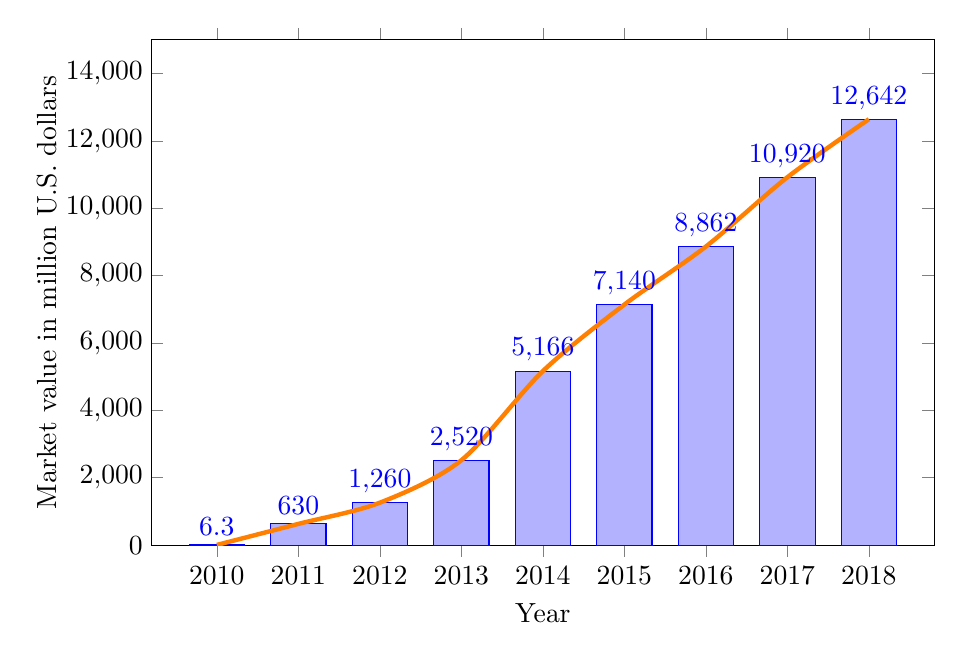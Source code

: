 \begin{tikzpicture}
    \begin{axis}[
        height=8cm,
        width=0.95\textwidth,
        xlabel={Year},
        ylabel={Market value in million U.S. dollars},
        yticklabel style={align=right,inner sep=0pt,xshift=-0.3em},
        scaled y ticks = false,
        nodes near coords align={vertical},
        nodes near coords,
        xtick=data,
        symbolic x coords={2010, 2011, 2012, 2013, 2014, 2015, 2016, 2017, 2018},
        ymax=15000,
        ymin=0,
        ybar, 
        bar width=20pt
        ]
        \addplot coordinates {(2010, 6.3) (2011, 630) (2012, 1260) (2013, 2520) (2014, 5166) (2015, 7140) (2016, 8862) (2017, 10920) (2018, 12642)};
        \addplot [ultra thick,orange,line join=round,smooth, nodes near coords = ] coordinates {(2010, 6.3) (2011, 630) (2012, 1260) (2013, 2520) (2014, 5166) (2015, 7140) (2016, 8862) (2017, 10920) (2018, 12642)};
%        
    \end{axis}
\end{tikzpicture}